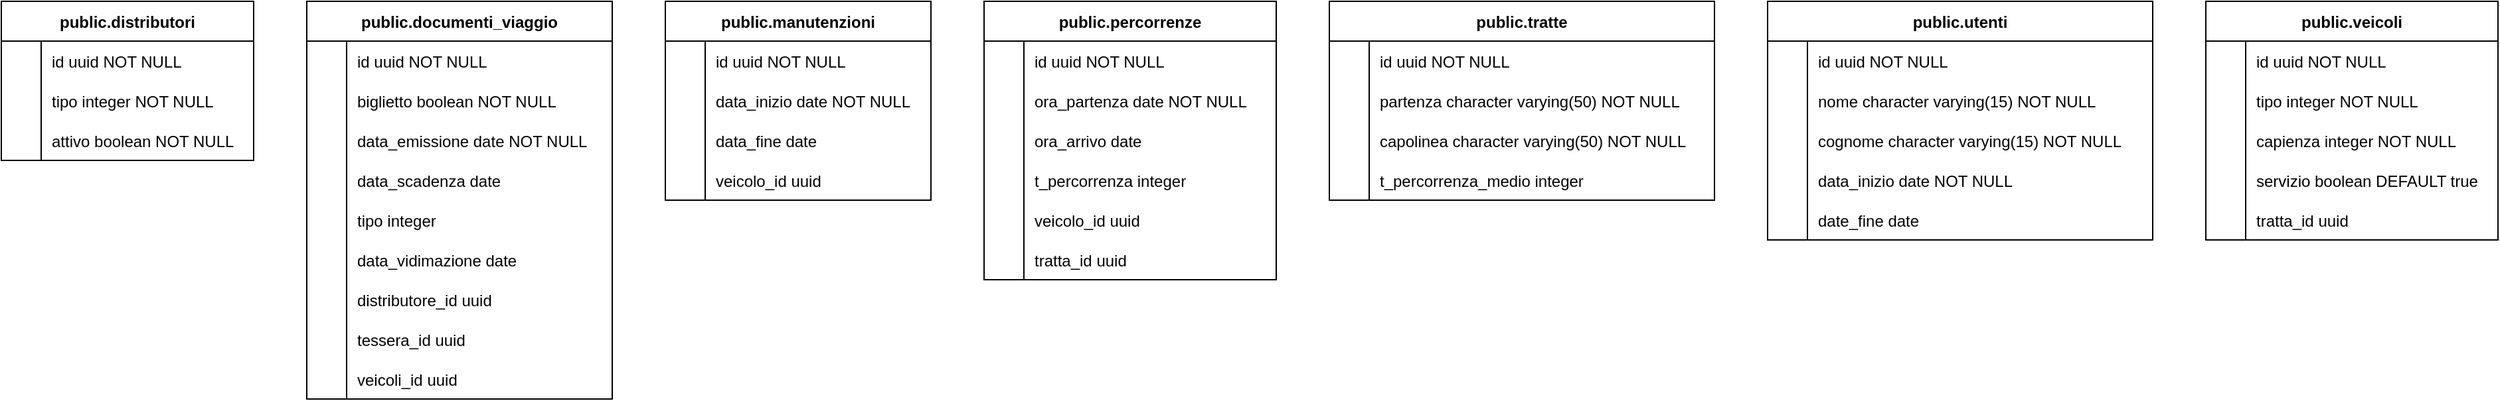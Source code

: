 <mxfile version="21.2.8" type="device">
  <diagram name="Page-1" id="JBYJhnWxyy9aFJ1WZDOu">
    <mxGraphModel dx="1925" dy="820" grid="1" gridSize="10" guides="1" tooltips="1" connect="1" arrows="1" fold="1" page="1" pageScale="1" pageWidth="827" pageHeight="1169" math="0" shadow="0">
      <root>
        <mxCell id="0" />
        <mxCell id="1" parent="0" />
        <mxCell id="Jxn9UHSikNaQUGG8IKJa-1" value="public.distributori" style="shape=table;startSize=30;container=1;collapsible=1;childLayout=tableLayout;fixedRows=1;rowLines=0;fontStyle=1;align=center;resizeLast=1;" vertex="1" parent="1">
          <mxGeometry x="-530" y="270" width="190" height="120" as="geometry" />
        </mxCell>
        <mxCell id="Jxn9UHSikNaQUGG8IKJa-2" value="" style="shape=tableRow;horizontal=0;startSize=0;swimlaneHead=0;swimlaneBody=0;fillColor=none;collapsible=0;dropTarget=0;points=[[0,0.5],[1,0.5]];portConstraint=eastwest;strokeColor=inherit;top=0;left=0;right=0;bottom=0;" vertex="1" parent="Jxn9UHSikNaQUGG8IKJa-1">
          <mxGeometry y="30" width="190" height="30" as="geometry" />
        </mxCell>
        <mxCell id="Jxn9UHSikNaQUGG8IKJa-3" value="" style="shape=partialRectangle;overflow=hidden;connectable=0;fillColor=none;strokeColor=inherit;top=0;left=0;bottom=0;right=0;" vertex="1" parent="Jxn9UHSikNaQUGG8IKJa-2">
          <mxGeometry width="30" height="30" as="geometry">
            <mxRectangle width="30" height="30" as="alternateBounds" />
          </mxGeometry>
        </mxCell>
        <mxCell id="Jxn9UHSikNaQUGG8IKJa-4" value="id uuid NOT NULL" style="shape=partialRectangle;overflow=hidden;connectable=0;fillColor=none;align=left;strokeColor=inherit;top=0;left=0;bottom=0;right=0;spacingLeft=6;" vertex="1" parent="Jxn9UHSikNaQUGG8IKJa-2">
          <mxGeometry x="30" width="160" height="30" as="geometry">
            <mxRectangle width="160" height="30" as="alternateBounds" />
          </mxGeometry>
        </mxCell>
        <mxCell id="Jxn9UHSikNaQUGG8IKJa-5" value="" style="shape=tableRow;horizontal=0;startSize=0;swimlaneHead=0;swimlaneBody=0;fillColor=none;collapsible=0;dropTarget=0;points=[[0,0.5],[1,0.5]];portConstraint=eastwest;strokeColor=inherit;top=0;left=0;right=0;bottom=0;" vertex="1" parent="Jxn9UHSikNaQUGG8IKJa-1">
          <mxGeometry y="60" width="190" height="30" as="geometry" />
        </mxCell>
        <mxCell id="Jxn9UHSikNaQUGG8IKJa-6" value="" style="shape=partialRectangle;overflow=hidden;connectable=0;fillColor=none;strokeColor=inherit;top=0;left=0;bottom=0;right=0;" vertex="1" parent="Jxn9UHSikNaQUGG8IKJa-5">
          <mxGeometry width="30" height="30" as="geometry">
            <mxRectangle width="30" height="30" as="alternateBounds" />
          </mxGeometry>
        </mxCell>
        <mxCell id="Jxn9UHSikNaQUGG8IKJa-7" value="tipo integer NOT NULL" style="shape=partialRectangle;overflow=hidden;connectable=0;fillColor=none;align=left;strokeColor=inherit;top=0;left=0;bottom=0;right=0;spacingLeft=6;" vertex="1" parent="Jxn9UHSikNaQUGG8IKJa-5">
          <mxGeometry x="30" width="160" height="30" as="geometry">
            <mxRectangle width="160" height="30" as="alternateBounds" />
          </mxGeometry>
        </mxCell>
        <mxCell id="Jxn9UHSikNaQUGG8IKJa-8" value="" style="shape=tableRow;horizontal=0;startSize=0;swimlaneHead=0;swimlaneBody=0;fillColor=none;collapsible=0;dropTarget=0;points=[[0,0.5],[1,0.5]];portConstraint=eastwest;strokeColor=inherit;top=0;left=0;right=0;bottom=0;" vertex="1" parent="Jxn9UHSikNaQUGG8IKJa-1">
          <mxGeometry y="90" width="190" height="30" as="geometry" />
        </mxCell>
        <mxCell id="Jxn9UHSikNaQUGG8IKJa-9" value="" style="shape=partialRectangle;overflow=hidden;connectable=0;fillColor=none;strokeColor=inherit;top=0;left=0;bottom=0;right=0;" vertex="1" parent="Jxn9UHSikNaQUGG8IKJa-8">
          <mxGeometry width="30" height="30" as="geometry">
            <mxRectangle width="30" height="30" as="alternateBounds" />
          </mxGeometry>
        </mxCell>
        <mxCell id="Jxn9UHSikNaQUGG8IKJa-10" value="attivo boolean NOT NULL" style="shape=partialRectangle;overflow=hidden;connectable=0;fillColor=none;align=left;strokeColor=inherit;top=0;left=0;bottom=0;right=0;spacingLeft=6;" vertex="1" parent="Jxn9UHSikNaQUGG8IKJa-8">
          <mxGeometry x="30" width="160" height="30" as="geometry">
            <mxRectangle width="160" height="30" as="alternateBounds" />
          </mxGeometry>
        </mxCell>
        <mxCell id="Jxn9UHSikNaQUGG8IKJa-11" value="public.documenti_viaggio" style="shape=table;startSize=30;container=1;collapsible=1;childLayout=tableLayout;fixedRows=1;rowLines=0;fontStyle=1;align=center;resizeLast=1;" vertex="1" parent="1">
          <mxGeometry x="-300" y="270" width="230" height="300" as="geometry" />
        </mxCell>
        <mxCell id="Jxn9UHSikNaQUGG8IKJa-12" value="" style="shape=tableRow;horizontal=0;startSize=0;swimlaneHead=0;swimlaneBody=0;fillColor=none;collapsible=0;dropTarget=0;points=[[0,0.5],[1,0.5]];portConstraint=eastwest;strokeColor=inherit;top=0;left=0;right=0;bottom=0;" vertex="1" parent="Jxn9UHSikNaQUGG8IKJa-11">
          <mxGeometry y="30" width="230" height="30" as="geometry" />
        </mxCell>
        <mxCell id="Jxn9UHSikNaQUGG8IKJa-13" value="" style="shape=partialRectangle;overflow=hidden;connectable=0;fillColor=none;strokeColor=inherit;top=0;left=0;bottom=0;right=0;" vertex="1" parent="Jxn9UHSikNaQUGG8IKJa-12">
          <mxGeometry width="30" height="30" as="geometry">
            <mxRectangle width="30" height="30" as="alternateBounds" />
          </mxGeometry>
        </mxCell>
        <mxCell id="Jxn9UHSikNaQUGG8IKJa-14" value="id uuid NOT NULL" style="shape=partialRectangle;overflow=hidden;connectable=0;fillColor=none;align=left;strokeColor=inherit;top=0;left=0;bottom=0;right=0;spacingLeft=6;" vertex="1" parent="Jxn9UHSikNaQUGG8IKJa-12">
          <mxGeometry x="30" width="200" height="30" as="geometry">
            <mxRectangle width="200" height="30" as="alternateBounds" />
          </mxGeometry>
        </mxCell>
        <mxCell id="Jxn9UHSikNaQUGG8IKJa-15" value="" style="shape=tableRow;horizontal=0;startSize=0;swimlaneHead=0;swimlaneBody=0;fillColor=none;collapsible=0;dropTarget=0;points=[[0,0.5],[1,0.5]];portConstraint=eastwest;strokeColor=inherit;top=0;left=0;right=0;bottom=0;" vertex="1" parent="Jxn9UHSikNaQUGG8IKJa-11">
          <mxGeometry y="60" width="230" height="30" as="geometry" />
        </mxCell>
        <mxCell id="Jxn9UHSikNaQUGG8IKJa-16" value="" style="shape=partialRectangle;overflow=hidden;connectable=0;fillColor=none;strokeColor=inherit;top=0;left=0;bottom=0;right=0;" vertex="1" parent="Jxn9UHSikNaQUGG8IKJa-15">
          <mxGeometry width="30" height="30" as="geometry">
            <mxRectangle width="30" height="30" as="alternateBounds" />
          </mxGeometry>
        </mxCell>
        <mxCell id="Jxn9UHSikNaQUGG8IKJa-17" value="biglietto boolean NOT NULL" style="shape=partialRectangle;overflow=hidden;connectable=0;fillColor=none;align=left;strokeColor=inherit;top=0;left=0;bottom=0;right=0;spacingLeft=6;" vertex="1" parent="Jxn9UHSikNaQUGG8IKJa-15">
          <mxGeometry x="30" width="200" height="30" as="geometry">
            <mxRectangle width="200" height="30" as="alternateBounds" />
          </mxGeometry>
        </mxCell>
        <mxCell id="Jxn9UHSikNaQUGG8IKJa-18" value="" style="shape=tableRow;horizontal=0;startSize=0;swimlaneHead=0;swimlaneBody=0;fillColor=none;collapsible=0;dropTarget=0;points=[[0,0.5],[1,0.5]];portConstraint=eastwest;strokeColor=inherit;top=0;left=0;right=0;bottom=0;" vertex="1" parent="Jxn9UHSikNaQUGG8IKJa-11">
          <mxGeometry y="90" width="230" height="30" as="geometry" />
        </mxCell>
        <mxCell id="Jxn9UHSikNaQUGG8IKJa-19" value="" style="shape=partialRectangle;overflow=hidden;connectable=0;fillColor=none;strokeColor=inherit;top=0;left=0;bottom=0;right=0;" vertex="1" parent="Jxn9UHSikNaQUGG8IKJa-18">
          <mxGeometry width="30" height="30" as="geometry">
            <mxRectangle width="30" height="30" as="alternateBounds" />
          </mxGeometry>
        </mxCell>
        <mxCell id="Jxn9UHSikNaQUGG8IKJa-20" value="data_emissione date NOT NULL" style="shape=partialRectangle;overflow=hidden;connectable=0;fillColor=none;align=left;strokeColor=inherit;top=0;left=0;bottom=0;right=0;spacingLeft=6;" vertex="1" parent="Jxn9UHSikNaQUGG8IKJa-18">
          <mxGeometry x="30" width="200" height="30" as="geometry">
            <mxRectangle width="200" height="30" as="alternateBounds" />
          </mxGeometry>
        </mxCell>
        <mxCell id="Jxn9UHSikNaQUGG8IKJa-21" value="" style="shape=tableRow;horizontal=0;startSize=0;swimlaneHead=0;swimlaneBody=0;fillColor=none;collapsible=0;dropTarget=0;points=[[0,0.5],[1,0.5]];portConstraint=eastwest;strokeColor=inherit;top=0;left=0;right=0;bottom=0;" vertex="1" parent="Jxn9UHSikNaQUGG8IKJa-11">
          <mxGeometry y="120" width="230" height="30" as="geometry" />
        </mxCell>
        <mxCell id="Jxn9UHSikNaQUGG8IKJa-22" value="" style="shape=partialRectangle;overflow=hidden;connectable=0;fillColor=none;strokeColor=inherit;top=0;left=0;bottom=0;right=0;" vertex="1" parent="Jxn9UHSikNaQUGG8IKJa-21">
          <mxGeometry width="30" height="30" as="geometry">
            <mxRectangle width="30" height="30" as="alternateBounds" />
          </mxGeometry>
        </mxCell>
        <mxCell id="Jxn9UHSikNaQUGG8IKJa-23" value="data_scadenza date" style="shape=partialRectangle;overflow=hidden;connectable=0;fillColor=none;align=left;strokeColor=inherit;top=0;left=0;bottom=0;right=0;spacingLeft=6;" vertex="1" parent="Jxn9UHSikNaQUGG8IKJa-21">
          <mxGeometry x="30" width="200" height="30" as="geometry">
            <mxRectangle width="200" height="30" as="alternateBounds" />
          </mxGeometry>
        </mxCell>
        <mxCell id="Jxn9UHSikNaQUGG8IKJa-24" value="" style="shape=tableRow;horizontal=0;startSize=0;swimlaneHead=0;swimlaneBody=0;fillColor=none;collapsible=0;dropTarget=0;points=[[0,0.5],[1,0.5]];portConstraint=eastwest;strokeColor=inherit;top=0;left=0;right=0;bottom=0;" vertex="1" parent="Jxn9UHSikNaQUGG8IKJa-11">
          <mxGeometry y="150" width="230" height="30" as="geometry" />
        </mxCell>
        <mxCell id="Jxn9UHSikNaQUGG8IKJa-25" value="" style="shape=partialRectangle;overflow=hidden;connectable=0;fillColor=none;strokeColor=inherit;top=0;left=0;bottom=0;right=0;" vertex="1" parent="Jxn9UHSikNaQUGG8IKJa-24">
          <mxGeometry width="30" height="30" as="geometry">
            <mxRectangle width="30" height="30" as="alternateBounds" />
          </mxGeometry>
        </mxCell>
        <mxCell id="Jxn9UHSikNaQUGG8IKJa-26" value="tipo integer" style="shape=partialRectangle;overflow=hidden;connectable=0;fillColor=none;align=left;strokeColor=inherit;top=0;left=0;bottom=0;right=0;spacingLeft=6;" vertex="1" parent="Jxn9UHSikNaQUGG8IKJa-24">
          <mxGeometry x="30" width="200" height="30" as="geometry">
            <mxRectangle width="200" height="30" as="alternateBounds" />
          </mxGeometry>
        </mxCell>
        <mxCell id="Jxn9UHSikNaQUGG8IKJa-27" value="" style="shape=tableRow;horizontal=0;startSize=0;swimlaneHead=0;swimlaneBody=0;fillColor=none;collapsible=0;dropTarget=0;points=[[0,0.5],[1,0.5]];portConstraint=eastwest;strokeColor=inherit;top=0;left=0;right=0;bottom=0;" vertex="1" parent="Jxn9UHSikNaQUGG8IKJa-11">
          <mxGeometry y="180" width="230" height="30" as="geometry" />
        </mxCell>
        <mxCell id="Jxn9UHSikNaQUGG8IKJa-28" value="" style="shape=partialRectangle;overflow=hidden;connectable=0;fillColor=none;strokeColor=inherit;top=0;left=0;bottom=0;right=0;" vertex="1" parent="Jxn9UHSikNaQUGG8IKJa-27">
          <mxGeometry width="30" height="30" as="geometry">
            <mxRectangle width="30" height="30" as="alternateBounds" />
          </mxGeometry>
        </mxCell>
        <mxCell id="Jxn9UHSikNaQUGG8IKJa-29" value="data_vidimazione date" style="shape=partialRectangle;overflow=hidden;connectable=0;fillColor=none;align=left;strokeColor=inherit;top=0;left=0;bottom=0;right=0;spacingLeft=6;" vertex="1" parent="Jxn9UHSikNaQUGG8IKJa-27">
          <mxGeometry x="30" width="200" height="30" as="geometry">
            <mxRectangle width="200" height="30" as="alternateBounds" />
          </mxGeometry>
        </mxCell>
        <mxCell id="Jxn9UHSikNaQUGG8IKJa-30" value="" style="shape=tableRow;horizontal=0;startSize=0;swimlaneHead=0;swimlaneBody=0;fillColor=none;collapsible=0;dropTarget=0;points=[[0,0.5],[1,0.5]];portConstraint=eastwest;strokeColor=inherit;top=0;left=0;right=0;bottom=0;" vertex="1" parent="Jxn9UHSikNaQUGG8IKJa-11">
          <mxGeometry y="210" width="230" height="30" as="geometry" />
        </mxCell>
        <mxCell id="Jxn9UHSikNaQUGG8IKJa-31" value="" style="shape=partialRectangle;overflow=hidden;connectable=0;fillColor=none;strokeColor=inherit;top=0;left=0;bottom=0;right=0;" vertex="1" parent="Jxn9UHSikNaQUGG8IKJa-30">
          <mxGeometry width="30" height="30" as="geometry">
            <mxRectangle width="30" height="30" as="alternateBounds" />
          </mxGeometry>
        </mxCell>
        <mxCell id="Jxn9UHSikNaQUGG8IKJa-32" value="distributore_id uuid" style="shape=partialRectangle;overflow=hidden;connectable=0;fillColor=none;align=left;strokeColor=inherit;top=0;left=0;bottom=0;right=0;spacingLeft=6;" vertex="1" parent="Jxn9UHSikNaQUGG8IKJa-30">
          <mxGeometry x="30" width="200" height="30" as="geometry">
            <mxRectangle width="200" height="30" as="alternateBounds" />
          </mxGeometry>
        </mxCell>
        <mxCell id="Jxn9UHSikNaQUGG8IKJa-33" value="" style="shape=tableRow;horizontal=0;startSize=0;swimlaneHead=0;swimlaneBody=0;fillColor=none;collapsible=0;dropTarget=0;points=[[0,0.5],[1,0.5]];portConstraint=eastwest;strokeColor=inherit;top=0;left=0;right=0;bottom=0;" vertex="1" parent="Jxn9UHSikNaQUGG8IKJa-11">
          <mxGeometry y="240" width="230" height="30" as="geometry" />
        </mxCell>
        <mxCell id="Jxn9UHSikNaQUGG8IKJa-34" value="" style="shape=partialRectangle;overflow=hidden;connectable=0;fillColor=none;strokeColor=inherit;top=0;left=0;bottom=0;right=0;" vertex="1" parent="Jxn9UHSikNaQUGG8IKJa-33">
          <mxGeometry width="30" height="30" as="geometry">
            <mxRectangle width="30" height="30" as="alternateBounds" />
          </mxGeometry>
        </mxCell>
        <mxCell id="Jxn9UHSikNaQUGG8IKJa-35" value="tessera_id uuid" style="shape=partialRectangle;overflow=hidden;connectable=0;fillColor=none;align=left;strokeColor=inherit;top=0;left=0;bottom=0;right=0;spacingLeft=6;" vertex="1" parent="Jxn9UHSikNaQUGG8IKJa-33">
          <mxGeometry x="30" width="200" height="30" as="geometry">
            <mxRectangle width="200" height="30" as="alternateBounds" />
          </mxGeometry>
        </mxCell>
        <mxCell id="Jxn9UHSikNaQUGG8IKJa-36" value="" style="shape=tableRow;horizontal=0;startSize=0;swimlaneHead=0;swimlaneBody=0;fillColor=none;collapsible=0;dropTarget=0;points=[[0,0.5],[1,0.5]];portConstraint=eastwest;strokeColor=inherit;top=0;left=0;right=0;bottom=0;" vertex="1" parent="Jxn9UHSikNaQUGG8IKJa-11">
          <mxGeometry y="270" width="230" height="30" as="geometry" />
        </mxCell>
        <mxCell id="Jxn9UHSikNaQUGG8IKJa-37" value="" style="shape=partialRectangle;overflow=hidden;connectable=0;fillColor=none;strokeColor=inherit;top=0;left=0;bottom=0;right=0;" vertex="1" parent="Jxn9UHSikNaQUGG8IKJa-36">
          <mxGeometry width="30" height="30" as="geometry">
            <mxRectangle width="30" height="30" as="alternateBounds" />
          </mxGeometry>
        </mxCell>
        <mxCell id="Jxn9UHSikNaQUGG8IKJa-38" value="veicoli_id uuid" style="shape=partialRectangle;overflow=hidden;connectable=0;fillColor=none;align=left;strokeColor=inherit;top=0;left=0;bottom=0;right=0;spacingLeft=6;" vertex="1" parent="Jxn9UHSikNaQUGG8IKJa-36">
          <mxGeometry x="30" width="200" height="30" as="geometry">
            <mxRectangle width="200" height="30" as="alternateBounds" />
          </mxGeometry>
        </mxCell>
        <mxCell id="Jxn9UHSikNaQUGG8IKJa-39" value="public.manutenzioni" style="shape=table;startSize=30;container=1;collapsible=1;childLayout=tableLayout;fixedRows=1;rowLines=0;fontStyle=1;align=center;resizeLast=1;" vertex="1" parent="1">
          <mxGeometry x="-30" y="270" width="200" height="150" as="geometry" />
        </mxCell>
        <mxCell id="Jxn9UHSikNaQUGG8IKJa-40" value="" style="shape=tableRow;horizontal=0;startSize=0;swimlaneHead=0;swimlaneBody=0;fillColor=none;collapsible=0;dropTarget=0;points=[[0,0.5],[1,0.5]];portConstraint=eastwest;strokeColor=inherit;top=0;left=0;right=0;bottom=0;" vertex="1" parent="Jxn9UHSikNaQUGG8IKJa-39">
          <mxGeometry y="30" width="200" height="30" as="geometry" />
        </mxCell>
        <mxCell id="Jxn9UHSikNaQUGG8IKJa-41" value="" style="shape=partialRectangle;overflow=hidden;connectable=0;fillColor=none;strokeColor=inherit;top=0;left=0;bottom=0;right=0;" vertex="1" parent="Jxn9UHSikNaQUGG8IKJa-40">
          <mxGeometry width="30" height="30" as="geometry">
            <mxRectangle width="30" height="30" as="alternateBounds" />
          </mxGeometry>
        </mxCell>
        <mxCell id="Jxn9UHSikNaQUGG8IKJa-42" value="id uuid NOT NULL" style="shape=partialRectangle;overflow=hidden;connectable=0;fillColor=none;align=left;strokeColor=inherit;top=0;left=0;bottom=0;right=0;spacingLeft=6;" vertex="1" parent="Jxn9UHSikNaQUGG8IKJa-40">
          <mxGeometry x="30" width="170" height="30" as="geometry">
            <mxRectangle width="170" height="30" as="alternateBounds" />
          </mxGeometry>
        </mxCell>
        <mxCell id="Jxn9UHSikNaQUGG8IKJa-43" value="" style="shape=tableRow;horizontal=0;startSize=0;swimlaneHead=0;swimlaneBody=0;fillColor=none;collapsible=0;dropTarget=0;points=[[0,0.5],[1,0.5]];portConstraint=eastwest;strokeColor=inherit;top=0;left=0;right=0;bottom=0;" vertex="1" parent="Jxn9UHSikNaQUGG8IKJa-39">
          <mxGeometry y="60" width="200" height="30" as="geometry" />
        </mxCell>
        <mxCell id="Jxn9UHSikNaQUGG8IKJa-44" value="" style="shape=partialRectangle;overflow=hidden;connectable=0;fillColor=none;strokeColor=inherit;top=0;left=0;bottom=0;right=0;" vertex="1" parent="Jxn9UHSikNaQUGG8IKJa-43">
          <mxGeometry width="30" height="30" as="geometry">
            <mxRectangle width="30" height="30" as="alternateBounds" />
          </mxGeometry>
        </mxCell>
        <mxCell id="Jxn9UHSikNaQUGG8IKJa-45" value="data_inizio date NOT NULL" style="shape=partialRectangle;overflow=hidden;connectable=0;fillColor=none;align=left;strokeColor=inherit;top=0;left=0;bottom=0;right=0;spacingLeft=6;" vertex="1" parent="Jxn9UHSikNaQUGG8IKJa-43">
          <mxGeometry x="30" width="170" height="30" as="geometry">
            <mxRectangle width="170" height="30" as="alternateBounds" />
          </mxGeometry>
        </mxCell>
        <mxCell id="Jxn9UHSikNaQUGG8IKJa-46" value="" style="shape=tableRow;horizontal=0;startSize=0;swimlaneHead=0;swimlaneBody=0;fillColor=none;collapsible=0;dropTarget=0;points=[[0,0.5],[1,0.5]];portConstraint=eastwest;strokeColor=inherit;top=0;left=0;right=0;bottom=0;" vertex="1" parent="Jxn9UHSikNaQUGG8IKJa-39">
          <mxGeometry y="90" width="200" height="30" as="geometry" />
        </mxCell>
        <mxCell id="Jxn9UHSikNaQUGG8IKJa-47" value="" style="shape=partialRectangle;overflow=hidden;connectable=0;fillColor=none;strokeColor=inherit;top=0;left=0;bottom=0;right=0;" vertex="1" parent="Jxn9UHSikNaQUGG8IKJa-46">
          <mxGeometry width="30" height="30" as="geometry">
            <mxRectangle width="30" height="30" as="alternateBounds" />
          </mxGeometry>
        </mxCell>
        <mxCell id="Jxn9UHSikNaQUGG8IKJa-48" value="data_fine date" style="shape=partialRectangle;overflow=hidden;connectable=0;fillColor=none;align=left;strokeColor=inherit;top=0;left=0;bottom=0;right=0;spacingLeft=6;" vertex="1" parent="Jxn9UHSikNaQUGG8IKJa-46">
          <mxGeometry x="30" width="170" height="30" as="geometry">
            <mxRectangle width="170" height="30" as="alternateBounds" />
          </mxGeometry>
        </mxCell>
        <mxCell id="Jxn9UHSikNaQUGG8IKJa-49" value="" style="shape=tableRow;horizontal=0;startSize=0;swimlaneHead=0;swimlaneBody=0;fillColor=none;collapsible=0;dropTarget=0;points=[[0,0.5],[1,0.5]];portConstraint=eastwest;strokeColor=inherit;top=0;left=0;right=0;bottom=0;" vertex="1" parent="Jxn9UHSikNaQUGG8IKJa-39">
          <mxGeometry y="120" width="200" height="30" as="geometry" />
        </mxCell>
        <mxCell id="Jxn9UHSikNaQUGG8IKJa-50" value="" style="shape=partialRectangle;overflow=hidden;connectable=0;fillColor=none;strokeColor=inherit;top=0;left=0;bottom=0;right=0;" vertex="1" parent="Jxn9UHSikNaQUGG8IKJa-49">
          <mxGeometry width="30" height="30" as="geometry">
            <mxRectangle width="30" height="30" as="alternateBounds" />
          </mxGeometry>
        </mxCell>
        <mxCell id="Jxn9UHSikNaQUGG8IKJa-51" value="veicolo_id uuid" style="shape=partialRectangle;overflow=hidden;connectable=0;fillColor=none;align=left;strokeColor=inherit;top=0;left=0;bottom=0;right=0;spacingLeft=6;" vertex="1" parent="Jxn9UHSikNaQUGG8IKJa-49">
          <mxGeometry x="30" width="170" height="30" as="geometry">
            <mxRectangle width="170" height="30" as="alternateBounds" />
          </mxGeometry>
        </mxCell>
        <mxCell id="Jxn9UHSikNaQUGG8IKJa-52" value="public.percorrenze" style="shape=table;startSize=30;container=1;collapsible=1;childLayout=tableLayout;fixedRows=1;rowLines=0;fontStyle=1;align=center;resizeLast=1;" vertex="1" parent="1">
          <mxGeometry x="210" y="270" width="220" height="210" as="geometry" />
        </mxCell>
        <mxCell id="Jxn9UHSikNaQUGG8IKJa-53" value="" style="shape=tableRow;horizontal=0;startSize=0;swimlaneHead=0;swimlaneBody=0;fillColor=none;collapsible=0;dropTarget=0;points=[[0,0.5],[1,0.5]];portConstraint=eastwest;strokeColor=inherit;top=0;left=0;right=0;bottom=0;" vertex="1" parent="Jxn9UHSikNaQUGG8IKJa-52">
          <mxGeometry y="30" width="220" height="30" as="geometry" />
        </mxCell>
        <mxCell id="Jxn9UHSikNaQUGG8IKJa-54" value="" style="shape=partialRectangle;overflow=hidden;connectable=0;fillColor=none;strokeColor=inherit;top=0;left=0;bottom=0;right=0;" vertex="1" parent="Jxn9UHSikNaQUGG8IKJa-53">
          <mxGeometry width="30" height="30" as="geometry">
            <mxRectangle width="30" height="30" as="alternateBounds" />
          </mxGeometry>
        </mxCell>
        <mxCell id="Jxn9UHSikNaQUGG8IKJa-55" value="id uuid NOT NULL" style="shape=partialRectangle;overflow=hidden;connectable=0;fillColor=none;align=left;strokeColor=inherit;top=0;left=0;bottom=0;right=0;spacingLeft=6;" vertex="1" parent="Jxn9UHSikNaQUGG8IKJa-53">
          <mxGeometry x="30" width="190" height="30" as="geometry">
            <mxRectangle width="190" height="30" as="alternateBounds" />
          </mxGeometry>
        </mxCell>
        <mxCell id="Jxn9UHSikNaQUGG8IKJa-56" value="" style="shape=tableRow;horizontal=0;startSize=0;swimlaneHead=0;swimlaneBody=0;fillColor=none;collapsible=0;dropTarget=0;points=[[0,0.5],[1,0.5]];portConstraint=eastwest;strokeColor=inherit;top=0;left=0;right=0;bottom=0;" vertex="1" parent="Jxn9UHSikNaQUGG8IKJa-52">
          <mxGeometry y="60" width="220" height="30" as="geometry" />
        </mxCell>
        <mxCell id="Jxn9UHSikNaQUGG8IKJa-57" value="" style="shape=partialRectangle;overflow=hidden;connectable=0;fillColor=none;strokeColor=inherit;top=0;left=0;bottom=0;right=0;" vertex="1" parent="Jxn9UHSikNaQUGG8IKJa-56">
          <mxGeometry width="30" height="30" as="geometry">
            <mxRectangle width="30" height="30" as="alternateBounds" />
          </mxGeometry>
        </mxCell>
        <mxCell id="Jxn9UHSikNaQUGG8IKJa-58" value="ora_partenza date NOT NULL" style="shape=partialRectangle;overflow=hidden;connectable=0;fillColor=none;align=left;strokeColor=inherit;top=0;left=0;bottom=0;right=0;spacingLeft=6;" vertex="1" parent="Jxn9UHSikNaQUGG8IKJa-56">
          <mxGeometry x="30" width="190" height="30" as="geometry">
            <mxRectangle width="190" height="30" as="alternateBounds" />
          </mxGeometry>
        </mxCell>
        <mxCell id="Jxn9UHSikNaQUGG8IKJa-59" value="" style="shape=tableRow;horizontal=0;startSize=0;swimlaneHead=0;swimlaneBody=0;fillColor=none;collapsible=0;dropTarget=0;points=[[0,0.5],[1,0.5]];portConstraint=eastwest;strokeColor=inherit;top=0;left=0;right=0;bottom=0;" vertex="1" parent="Jxn9UHSikNaQUGG8IKJa-52">
          <mxGeometry y="90" width="220" height="30" as="geometry" />
        </mxCell>
        <mxCell id="Jxn9UHSikNaQUGG8IKJa-60" value="" style="shape=partialRectangle;overflow=hidden;connectable=0;fillColor=none;strokeColor=inherit;top=0;left=0;bottom=0;right=0;" vertex="1" parent="Jxn9UHSikNaQUGG8IKJa-59">
          <mxGeometry width="30" height="30" as="geometry">
            <mxRectangle width="30" height="30" as="alternateBounds" />
          </mxGeometry>
        </mxCell>
        <mxCell id="Jxn9UHSikNaQUGG8IKJa-61" value="ora_arrivo date" style="shape=partialRectangle;overflow=hidden;connectable=0;fillColor=none;align=left;strokeColor=inherit;top=0;left=0;bottom=0;right=0;spacingLeft=6;" vertex="1" parent="Jxn9UHSikNaQUGG8IKJa-59">
          <mxGeometry x="30" width="190" height="30" as="geometry">
            <mxRectangle width="190" height="30" as="alternateBounds" />
          </mxGeometry>
        </mxCell>
        <mxCell id="Jxn9UHSikNaQUGG8IKJa-62" value="" style="shape=tableRow;horizontal=0;startSize=0;swimlaneHead=0;swimlaneBody=0;fillColor=none;collapsible=0;dropTarget=0;points=[[0,0.5],[1,0.5]];portConstraint=eastwest;strokeColor=inherit;top=0;left=0;right=0;bottom=0;" vertex="1" parent="Jxn9UHSikNaQUGG8IKJa-52">
          <mxGeometry y="120" width="220" height="30" as="geometry" />
        </mxCell>
        <mxCell id="Jxn9UHSikNaQUGG8IKJa-63" value="" style="shape=partialRectangle;overflow=hidden;connectable=0;fillColor=none;strokeColor=inherit;top=0;left=0;bottom=0;right=0;" vertex="1" parent="Jxn9UHSikNaQUGG8IKJa-62">
          <mxGeometry width="30" height="30" as="geometry">
            <mxRectangle width="30" height="30" as="alternateBounds" />
          </mxGeometry>
        </mxCell>
        <mxCell id="Jxn9UHSikNaQUGG8IKJa-64" value="t_percorrenza integer" style="shape=partialRectangle;overflow=hidden;connectable=0;fillColor=none;align=left;strokeColor=inherit;top=0;left=0;bottom=0;right=0;spacingLeft=6;" vertex="1" parent="Jxn9UHSikNaQUGG8IKJa-62">
          <mxGeometry x="30" width="190" height="30" as="geometry">
            <mxRectangle width="190" height="30" as="alternateBounds" />
          </mxGeometry>
        </mxCell>
        <mxCell id="Jxn9UHSikNaQUGG8IKJa-65" value="" style="shape=tableRow;horizontal=0;startSize=0;swimlaneHead=0;swimlaneBody=0;fillColor=none;collapsible=0;dropTarget=0;points=[[0,0.5],[1,0.5]];portConstraint=eastwest;strokeColor=inherit;top=0;left=0;right=0;bottom=0;" vertex="1" parent="Jxn9UHSikNaQUGG8IKJa-52">
          <mxGeometry y="150" width="220" height="30" as="geometry" />
        </mxCell>
        <mxCell id="Jxn9UHSikNaQUGG8IKJa-66" value="" style="shape=partialRectangle;overflow=hidden;connectable=0;fillColor=none;strokeColor=inherit;top=0;left=0;bottom=0;right=0;" vertex="1" parent="Jxn9UHSikNaQUGG8IKJa-65">
          <mxGeometry width="30" height="30" as="geometry">
            <mxRectangle width="30" height="30" as="alternateBounds" />
          </mxGeometry>
        </mxCell>
        <mxCell id="Jxn9UHSikNaQUGG8IKJa-67" value="veicolo_id uuid" style="shape=partialRectangle;overflow=hidden;connectable=0;fillColor=none;align=left;strokeColor=inherit;top=0;left=0;bottom=0;right=0;spacingLeft=6;" vertex="1" parent="Jxn9UHSikNaQUGG8IKJa-65">
          <mxGeometry x="30" width="190" height="30" as="geometry">
            <mxRectangle width="190" height="30" as="alternateBounds" />
          </mxGeometry>
        </mxCell>
        <mxCell id="Jxn9UHSikNaQUGG8IKJa-68" value="" style="shape=tableRow;horizontal=0;startSize=0;swimlaneHead=0;swimlaneBody=0;fillColor=none;collapsible=0;dropTarget=0;points=[[0,0.5],[1,0.5]];portConstraint=eastwest;strokeColor=inherit;top=0;left=0;right=0;bottom=0;" vertex="1" parent="Jxn9UHSikNaQUGG8IKJa-52">
          <mxGeometry y="180" width="220" height="30" as="geometry" />
        </mxCell>
        <mxCell id="Jxn9UHSikNaQUGG8IKJa-69" value="" style="shape=partialRectangle;overflow=hidden;connectable=0;fillColor=none;strokeColor=inherit;top=0;left=0;bottom=0;right=0;" vertex="1" parent="Jxn9UHSikNaQUGG8IKJa-68">
          <mxGeometry width="30" height="30" as="geometry">
            <mxRectangle width="30" height="30" as="alternateBounds" />
          </mxGeometry>
        </mxCell>
        <mxCell id="Jxn9UHSikNaQUGG8IKJa-70" value="tratta_id uuid" style="shape=partialRectangle;overflow=hidden;connectable=0;fillColor=none;align=left;strokeColor=inherit;top=0;left=0;bottom=0;right=0;spacingLeft=6;" vertex="1" parent="Jxn9UHSikNaQUGG8IKJa-68">
          <mxGeometry x="30" width="190" height="30" as="geometry">
            <mxRectangle width="190" height="30" as="alternateBounds" />
          </mxGeometry>
        </mxCell>
        <mxCell id="Jxn9UHSikNaQUGG8IKJa-71" value="public.tratte" style="shape=table;startSize=30;container=1;collapsible=1;childLayout=tableLayout;fixedRows=1;rowLines=0;fontStyle=1;align=center;resizeLast=1;" vertex="1" parent="1">
          <mxGeometry x="470" y="270" width="290" height="150" as="geometry" />
        </mxCell>
        <mxCell id="Jxn9UHSikNaQUGG8IKJa-72" value="" style="shape=tableRow;horizontal=0;startSize=0;swimlaneHead=0;swimlaneBody=0;fillColor=none;collapsible=0;dropTarget=0;points=[[0,0.5],[1,0.5]];portConstraint=eastwest;strokeColor=inherit;top=0;left=0;right=0;bottom=0;" vertex="1" parent="Jxn9UHSikNaQUGG8IKJa-71">
          <mxGeometry y="30" width="290" height="30" as="geometry" />
        </mxCell>
        <mxCell id="Jxn9UHSikNaQUGG8IKJa-73" value="" style="shape=partialRectangle;overflow=hidden;connectable=0;fillColor=none;strokeColor=inherit;top=0;left=0;bottom=0;right=0;" vertex="1" parent="Jxn9UHSikNaQUGG8IKJa-72">
          <mxGeometry width="30" height="30" as="geometry">
            <mxRectangle width="30" height="30" as="alternateBounds" />
          </mxGeometry>
        </mxCell>
        <mxCell id="Jxn9UHSikNaQUGG8IKJa-74" value="id uuid NOT NULL" style="shape=partialRectangle;overflow=hidden;connectable=0;fillColor=none;align=left;strokeColor=inherit;top=0;left=0;bottom=0;right=0;spacingLeft=6;" vertex="1" parent="Jxn9UHSikNaQUGG8IKJa-72">
          <mxGeometry x="30" width="260" height="30" as="geometry">
            <mxRectangle width="260" height="30" as="alternateBounds" />
          </mxGeometry>
        </mxCell>
        <mxCell id="Jxn9UHSikNaQUGG8IKJa-75" value="" style="shape=tableRow;horizontal=0;startSize=0;swimlaneHead=0;swimlaneBody=0;fillColor=none;collapsible=0;dropTarget=0;points=[[0,0.5],[1,0.5]];portConstraint=eastwest;strokeColor=inherit;top=0;left=0;right=0;bottom=0;" vertex="1" parent="Jxn9UHSikNaQUGG8IKJa-71">
          <mxGeometry y="60" width="290" height="30" as="geometry" />
        </mxCell>
        <mxCell id="Jxn9UHSikNaQUGG8IKJa-76" value="" style="shape=partialRectangle;overflow=hidden;connectable=0;fillColor=none;strokeColor=inherit;top=0;left=0;bottom=0;right=0;" vertex="1" parent="Jxn9UHSikNaQUGG8IKJa-75">
          <mxGeometry width="30" height="30" as="geometry">
            <mxRectangle width="30" height="30" as="alternateBounds" />
          </mxGeometry>
        </mxCell>
        <mxCell id="Jxn9UHSikNaQUGG8IKJa-77" value="partenza character varying(50) NOT NULL" style="shape=partialRectangle;overflow=hidden;connectable=0;fillColor=none;align=left;strokeColor=inherit;top=0;left=0;bottom=0;right=0;spacingLeft=6;" vertex="1" parent="Jxn9UHSikNaQUGG8IKJa-75">
          <mxGeometry x="30" width="260" height="30" as="geometry">
            <mxRectangle width="260" height="30" as="alternateBounds" />
          </mxGeometry>
        </mxCell>
        <mxCell id="Jxn9UHSikNaQUGG8IKJa-78" value="" style="shape=tableRow;horizontal=0;startSize=0;swimlaneHead=0;swimlaneBody=0;fillColor=none;collapsible=0;dropTarget=0;points=[[0,0.5],[1,0.5]];portConstraint=eastwest;strokeColor=inherit;top=0;left=0;right=0;bottom=0;" vertex="1" parent="Jxn9UHSikNaQUGG8IKJa-71">
          <mxGeometry y="90" width="290" height="30" as="geometry" />
        </mxCell>
        <mxCell id="Jxn9UHSikNaQUGG8IKJa-79" value="" style="shape=partialRectangle;overflow=hidden;connectable=0;fillColor=none;strokeColor=inherit;top=0;left=0;bottom=0;right=0;" vertex="1" parent="Jxn9UHSikNaQUGG8IKJa-78">
          <mxGeometry width="30" height="30" as="geometry">
            <mxRectangle width="30" height="30" as="alternateBounds" />
          </mxGeometry>
        </mxCell>
        <mxCell id="Jxn9UHSikNaQUGG8IKJa-80" value="capolinea character varying(50) NOT NULL" style="shape=partialRectangle;overflow=hidden;connectable=0;fillColor=none;align=left;strokeColor=inherit;top=0;left=0;bottom=0;right=0;spacingLeft=6;" vertex="1" parent="Jxn9UHSikNaQUGG8IKJa-78">
          <mxGeometry x="30" width="260" height="30" as="geometry">
            <mxRectangle width="260" height="30" as="alternateBounds" />
          </mxGeometry>
        </mxCell>
        <mxCell id="Jxn9UHSikNaQUGG8IKJa-81" value="" style="shape=tableRow;horizontal=0;startSize=0;swimlaneHead=0;swimlaneBody=0;fillColor=none;collapsible=0;dropTarget=0;points=[[0,0.5],[1,0.5]];portConstraint=eastwest;strokeColor=inherit;top=0;left=0;right=0;bottom=0;" vertex="1" parent="Jxn9UHSikNaQUGG8IKJa-71">
          <mxGeometry y="120" width="290" height="30" as="geometry" />
        </mxCell>
        <mxCell id="Jxn9UHSikNaQUGG8IKJa-82" value="" style="shape=partialRectangle;overflow=hidden;connectable=0;fillColor=none;strokeColor=inherit;top=0;left=0;bottom=0;right=0;" vertex="1" parent="Jxn9UHSikNaQUGG8IKJa-81">
          <mxGeometry width="30" height="30" as="geometry">
            <mxRectangle width="30" height="30" as="alternateBounds" />
          </mxGeometry>
        </mxCell>
        <mxCell id="Jxn9UHSikNaQUGG8IKJa-83" value="t_percorrenza_medio integer" style="shape=partialRectangle;overflow=hidden;connectable=0;fillColor=none;align=left;strokeColor=inherit;top=0;left=0;bottom=0;right=0;spacingLeft=6;" vertex="1" parent="Jxn9UHSikNaQUGG8IKJa-81">
          <mxGeometry x="30" width="260" height="30" as="geometry">
            <mxRectangle width="260" height="30" as="alternateBounds" />
          </mxGeometry>
        </mxCell>
        <mxCell id="Jxn9UHSikNaQUGG8IKJa-84" value="public.utenti" style="shape=table;startSize=30;container=1;collapsible=1;childLayout=tableLayout;fixedRows=1;rowLines=0;fontStyle=1;align=center;resizeLast=1;" vertex="1" parent="1">
          <mxGeometry x="800" y="270" width="290" height="180" as="geometry" />
        </mxCell>
        <mxCell id="Jxn9UHSikNaQUGG8IKJa-85" value="" style="shape=tableRow;horizontal=0;startSize=0;swimlaneHead=0;swimlaneBody=0;fillColor=none;collapsible=0;dropTarget=0;points=[[0,0.5],[1,0.5]];portConstraint=eastwest;strokeColor=inherit;top=0;left=0;right=0;bottom=0;" vertex="1" parent="Jxn9UHSikNaQUGG8IKJa-84">
          <mxGeometry y="30" width="290" height="30" as="geometry" />
        </mxCell>
        <mxCell id="Jxn9UHSikNaQUGG8IKJa-86" value="" style="shape=partialRectangle;overflow=hidden;connectable=0;fillColor=none;strokeColor=inherit;top=0;left=0;bottom=0;right=0;" vertex="1" parent="Jxn9UHSikNaQUGG8IKJa-85">
          <mxGeometry width="30" height="30" as="geometry">
            <mxRectangle width="30" height="30" as="alternateBounds" />
          </mxGeometry>
        </mxCell>
        <mxCell id="Jxn9UHSikNaQUGG8IKJa-87" value="id uuid NOT NULL" style="shape=partialRectangle;overflow=hidden;connectable=0;fillColor=none;align=left;strokeColor=inherit;top=0;left=0;bottom=0;right=0;spacingLeft=6;" vertex="1" parent="Jxn9UHSikNaQUGG8IKJa-85">
          <mxGeometry x="30" width="260" height="30" as="geometry">
            <mxRectangle width="260" height="30" as="alternateBounds" />
          </mxGeometry>
        </mxCell>
        <mxCell id="Jxn9UHSikNaQUGG8IKJa-88" value="" style="shape=tableRow;horizontal=0;startSize=0;swimlaneHead=0;swimlaneBody=0;fillColor=none;collapsible=0;dropTarget=0;points=[[0,0.5],[1,0.5]];portConstraint=eastwest;strokeColor=inherit;top=0;left=0;right=0;bottom=0;" vertex="1" parent="Jxn9UHSikNaQUGG8IKJa-84">
          <mxGeometry y="60" width="290" height="30" as="geometry" />
        </mxCell>
        <mxCell id="Jxn9UHSikNaQUGG8IKJa-89" value="" style="shape=partialRectangle;overflow=hidden;connectable=0;fillColor=none;strokeColor=inherit;top=0;left=0;bottom=0;right=0;" vertex="1" parent="Jxn9UHSikNaQUGG8IKJa-88">
          <mxGeometry width="30" height="30" as="geometry">
            <mxRectangle width="30" height="30" as="alternateBounds" />
          </mxGeometry>
        </mxCell>
        <mxCell id="Jxn9UHSikNaQUGG8IKJa-90" value="nome character varying(15) NOT NULL" style="shape=partialRectangle;overflow=hidden;connectable=0;fillColor=none;align=left;strokeColor=inherit;top=0;left=0;bottom=0;right=0;spacingLeft=6;" vertex="1" parent="Jxn9UHSikNaQUGG8IKJa-88">
          <mxGeometry x="30" width="260" height="30" as="geometry">
            <mxRectangle width="260" height="30" as="alternateBounds" />
          </mxGeometry>
        </mxCell>
        <mxCell id="Jxn9UHSikNaQUGG8IKJa-91" value="" style="shape=tableRow;horizontal=0;startSize=0;swimlaneHead=0;swimlaneBody=0;fillColor=none;collapsible=0;dropTarget=0;points=[[0,0.5],[1,0.5]];portConstraint=eastwest;strokeColor=inherit;top=0;left=0;right=0;bottom=0;" vertex="1" parent="Jxn9UHSikNaQUGG8IKJa-84">
          <mxGeometry y="90" width="290" height="30" as="geometry" />
        </mxCell>
        <mxCell id="Jxn9UHSikNaQUGG8IKJa-92" value="" style="shape=partialRectangle;overflow=hidden;connectable=0;fillColor=none;strokeColor=inherit;top=0;left=0;bottom=0;right=0;" vertex="1" parent="Jxn9UHSikNaQUGG8IKJa-91">
          <mxGeometry width="30" height="30" as="geometry">
            <mxRectangle width="30" height="30" as="alternateBounds" />
          </mxGeometry>
        </mxCell>
        <mxCell id="Jxn9UHSikNaQUGG8IKJa-93" value="cognome character varying(15) NOT NULL" style="shape=partialRectangle;overflow=hidden;connectable=0;fillColor=none;align=left;strokeColor=inherit;top=0;left=0;bottom=0;right=0;spacingLeft=6;" vertex="1" parent="Jxn9UHSikNaQUGG8IKJa-91">
          <mxGeometry x="30" width="260" height="30" as="geometry">
            <mxRectangle width="260" height="30" as="alternateBounds" />
          </mxGeometry>
        </mxCell>
        <mxCell id="Jxn9UHSikNaQUGG8IKJa-94" value="" style="shape=tableRow;horizontal=0;startSize=0;swimlaneHead=0;swimlaneBody=0;fillColor=none;collapsible=0;dropTarget=0;points=[[0,0.5],[1,0.5]];portConstraint=eastwest;strokeColor=inherit;top=0;left=0;right=0;bottom=0;" vertex="1" parent="Jxn9UHSikNaQUGG8IKJa-84">
          <mxGeometry y="120" width="290" height="30" as="geometry" />
        </mxCell>
        <mxCell id="Jxn9UHSikNaQUGG8IKJa-95" value="" style="shape=partialRectangle;overflow=hidden;connectable=0;fillColor=none;strokeColor=inherit;top=0;left=0;bottom=0;right=0;" vertex="1" parent="Jxn9UHSikNaQUGG8IKJa-94">
          <mxGeometry width="30" height="30" as="geometry">
            <mxRectangle width="30" height="30" as="alternateBounds" />
          </mxGeometry>
        </mxCell>
        <mxCell id="Jxn9UHSikNaQUGG8IKJa-96" value="data_inizio date NOT NULL" style="shape=partialRectangle;overflow=hidden;connectable=0;fillColor=none;align=left;strokeColor=inherit;top=0;left=0;bottom=0;right=0;spacingLeft=6;" vertex="1" parent="Jxn9UHSikNaQUGG8IKJa-94">
          <mxGeometry x="30" width="260" height="30" as="geometry">
            <mxRectangle width="260" height="30" as="alternateBounds" />
          </mxGeometry>
        </mxCell>
        <mxCell id="Jxn9UHSikNaQUGG8IKJa-97" value="" style="shape=tableRow;horizontal=0;startSize=0;swimlaneHead=0;swimlaneBody=0;fillColor=none;collapsible=0;dropTarget=0;points=[[0,0.5],[1,0.5]];portConstraint=eastwest;strokeColor=inherit;top=0;left=0;right=0;bottom=0;" vertex="1" parent="Jxn9UHSikNaQUGG8IKJa-84">
          <mxGeometry y="150" width="290" height="30" as="geometry" />
        </mxCell>
        <mxCell id="Jxn9UHSikNaQUGG8IKJa-98" value="" style="shape=partialRectangle;overflow=hidden;connectable=0;fillColor=none;strokeColor=inherit;top=0;left=0;bottom=0;right=0;" vertex="1" parent="Jxn9UHSikNaQUGG8IKJa-97">
          <mxGeometry width="30" height="30" as="geometry">
            <mxRectangle width="30" height="30" as="alternateBounds" />
          </mxGeometry>
        </mxCell>
        <mxCell id="Jxn9UHSikNaQUGG8IKJa-99" value="date_fine date" style="shape=partialRectangle;overflow=hidden;connectable=0;fillColor=none;align=left;strokeColor=inherit;top=0;left=0;bottom=0;right=0;spacingLeft=6;" vertex="1" parent="Jxn9UHSikNaQUGG8IKJa-97">
          <mxGeometry x="30" width="260" height="30" as="geometry">
            <mxRectangle width="260" height="30" as="alternateBounds" />
          </mxGeometry>
        </mxCell>
        <mxCell id="Jxn9UHSikNaQUGG8IKJa-100" value="public.veicoli" style="shape=table;startSize=30;container=1;collapsible=1;childLayout=tableLayout;fixedRows=1;rowLines=0;fontStyle=1;align=center;resizeLast=1;" vertex="1" parent="1">
          <mxGeometry x="1130" y="270" width="220" height="180" as="geometry" />
        </mxCell>
        <mxCell id="Jxn9UHSikNaQUGG8IKJa-101" value="" style="shape=tableRow;horizontal=0;startSize=0;swimlaneHead=0;swimlaneBody=0;fillColor=none;collapsible=0;dropTarget=0;points=[[0,0.5],[1,0.5]];portConstraint=eastwest;strokeColor=inherit;top=0;left=0;right=0;bottom=0;" vertex="1" parent="Jxn9UHSikNaQUGG8IKJa-100">
          <mxGeometry y="30" width="220" height="30" as="geometry" />
        </mxCell>
        <mxCell id="Jxn9UHSikNaQUGG8IKJa-102" value="" style="shape=partialRectangle;overflow=hidden;connectable=0;fillColor=none;strokeColor=inherit;top=0;left=0;bottom=0;right=0;" vertex="1" parent="Jxn9UHSikNaQUGG8IKJa-101">
          <mxGeometry width="30" height="30" as="geometry">
            <mxRectangle width="30" height="30" as="alternateBounds" />
          </mxGeometry>
        </mxCell>
        <mxCell id="Jxn9UHSikNaQUGG8IKJa-103" value="id uuid NOT NULL" style="shape=partialRectangle;overflow=hidden;connectable=0;fillColor=none;align=left;strokeColor=inherit;top=0;left=0;bottom=0;right=0;spacingLeft=6;" vertex="1" parent="Jxn9UHSikNaQUGG8IKJa-101">
          <mxGeometry x="30" width="190" height="30" as="geometry">
            <mxRectangle width="190" height="30" as="alternateBounds" />
          </mxGeometry>
        </mxCell>
        <mxCell id="Jxn9UHSikNaQUGG8IKJa-104" value="" style="shape=tableRow;horizontal=0;startSize=0;swimlaneHead=0;swimlaneBody=0;fillColor=none;collapsible=0;dropTarget=0;points=[[0,0.5],[1,0.5]];portConstraint=eastwest;strokeColor=inherit;top=0;left=0;right=0;bottom=0;" vertex="1" parent="Jxn9UHSikNaQUGG8IKJa-100">
          <mxGeometry y="60" width="220" height="30" as="geometry" />
        </mxCell>
        <mxCell id="Jxn9UHSikNaQUGG8IKJa-105" value="" style="shape=partialRectangle;overflow=hidden;connectable=0;fillColor=none;strokeColor=inherit;top=0;left=0;bottom=0;right=0;" vertex="1" parent="Jxn9UHSikNaQUGG8IKJa-104">
          <mxGeometry width="30" height="30" as="geometry">
            <mxRectangle width="30" height="30" as="alternateBounds" />
          </mxGeometry>
        </mxCell>
        <mxCell id="Jxn9UHSikNaQUGG8IKJa-106" value="tipo integer NOT NULL" style="shape=partialRectangle;overflow=hidden;connectable=0;fillColor=none;align=left;strokeColor=inherit;top=0;left=0;bottom=0;right=0;spacingLeft=6;" vertex="1" parent="Jxn9UHSikNaQUGG8IKJa-104">
          <mxGeometry x="30" width="190" height="30" as="geometry">
            <mxRectangle width="190" height="30" as="alternateBounds" />
          </mxGeometry>
        </mxCell>
        <mxCell id="Jxn9UHSikNaQUGG8IKJa-107" value="" style="shape=tableRow;horizontal=0;startSize=0;swimlaneHead=0;swimlaneBody=0;fillColor=none;collapsible=0;dropTarget=0;points=[[0,0.5],[1,0.5]];portConstraint=eastwest;strokeColor=inherit;top=0;left=0;right=0;bottom=0;" vertex="1" parent="Jxn9UHSikNaQUGG8IKJa-100">
          <mxGeometry y="90" width="220" height="30" as="geometry" />
        </mxCell>
        <mxCell id="Jxn9UHSikNaQUGG8IKJa-108" value="" style="shape=partialRectangle;overflow=hidden;connectable=0;fillColor=none;strokeColor=inherit;top=0;left=0;bottom=0;right=0;" vertex="1" parent="Jxn9UHSikNaQUGG8IKJa-107">
          <mxGeometry width="30" height="30" as="geometry">
            <mxRectangle width="30" height="30" as="alternateBounds" />
          </mxGeometry>
        </mxCell>
        <mxCell id="Jxn9UHSikNaQUGG8IKJa-109" value="capienza integer NOT NULL" style="shape=partialRectangle;overflow=hidden;connectable=0;fillColor=none;align=left;strokeColor=inherit;top=0;left=0;bottom=0;right=0;spacingLeft=6;" vertex="1" parent="Jxn9UHSikNaQUGG8IKJa-107">
          <mxGeometry x="30" width="190" height="30" as="geometry">
            <mxRectangle width="190" height="30" as="alternateBounds" />
          </mxGeometry>
        </mxCell>
        <mxCell id="Jxn9UHSikNaQUGG8IKJa-110" value="" style="shape=tableRow;horizontal=0;startSize=0;swimlaneHead=0;swimlaneBody=0;fillColor=none;collapsible=0;dropTarget=0;points=[[0,0.5],[1,0.5]];portConstraint=eastwest;strokeColor=inherit;top=0;left=0;right=0;bottom=0;" vertex="1" parent="Jxn9UHSikNaQUGG8IKJa-100">
          <mxGeometry y="120" width="220" height="30" as="geometry" />
        </mxCell>
        <mxCell id="Jxn9UHSikNaQUGG8IKJa-111" value="" style="shape=partialRectangle;overflow=hidden;connectable=0;fillColor=none;strokeColor=inherit;top=0;left=0;bottom=0;right=0;" vertex="1" parent="Jxn9UHSikNaQUGG8IKJa-110">
          <mxGeometry width="30" height="30" as="geometry">
            <mxRectangle width="30" height="30" as="alternateBounds" />
          </mxGeometry>
        </mxCell>
        <mxCell id="Jxn9UHSikNaQUGG8IKJa-112" value="servizio boolean DEFAULT true" style="shape=partialRectangle;overflow=hidden;connectable=0;fillColor=none;align=left;strokeColor=inherit;top=0;left=0;bottom=0;right=0;spacingLeft=6;" vertex="1" parent="Jxn9UHSikNaQUGG8IKJa-110">
          <mxGeometry x="30" width="190" height="30" as="geometry">
            <mxRectangle width="190" height="30" as="alternateBounds" />
          </mxGeometry>
        </mxCell>
        <mxCell id="Jxn9UHSikNaQUGG8IKJa-113" value="" style="shape=tableRow;horizontal=0;startSize=0;swimlaneHead=0;swimlaneBody=0;fillColor=none;collapsible=0;dropTarget=0;points=[[0,0.5],[1,0.5]];portConstraint=eastwest;strokeColor=inherit;top=0;left=0;right=0;bottom=0;" vertex="1" parent="Jxn9UHSikNaQUGG8IKJa-100">
          <mxGeometry y="150" width="220" height="30" as="geometry" />
        </mxCell>
        <mxCell id="Jxn9UHSikNaQUGG8IKJa-114" value="" style="shape=partialRectangle;overflow=hidden;connectable=0;fillColor=none;strokeColor=inherit;top=0;left=0;bottom=0;right=0;" vertex="1" parent="Jxn9UHSikNaQUGG8IKJa-113">
          <mxGeometry width="30" height="30" as="geometry">
            <mxRectangle width="30" height="30" as="alternateBounds" />
          </mxGeometry>
        </mxCell>
        <mxCell id="Jxn9UHSikNaQUGG8IKJa-115" value="tratta_id uuid" style="shape=partialRectangle;overflow=hidden;connectable=0;fillColor=none;align=left;strokeColor=inherit;top=0;left=0;bottom=0;right=0;spacingLeft=6;" vertex="1" parent="Jxn9UHSikNaQUGG8IKJa-113">
          <mxGeometry x="30" width="190" height="30" as="geometry">
            <mxRectangle width="190" height="30" as="alternateBounds" />
          </mxGeometry>
        </mxCell>
      </root>
    </mxGraphModel>
  </diagram>
</mxfile>
